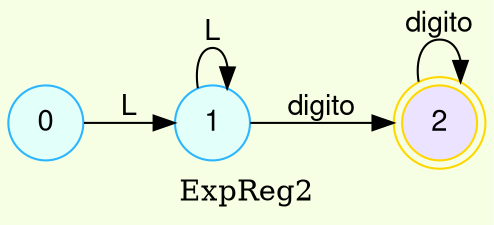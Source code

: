 digraph finite_state_machine {
	bgcolor = "#F6FFE3"
	node [fontname="Helvetica,Arial,sans-serif" ]
	edge [fontname="Helvetica,Arial,sans-serif"]
	rankdir=LR;
	node [shape = doublecircle, color = gold fillcolor="#EBE3FF" style =filled];2;
	node [shape = circle, color = "#2CB5FF" fillcolor="#E3FFFA" style =filled];

0->1[label = "L"];
1->1[label = "L"];
1->2[label = "digito"];
2->2[label = "digito"];
label= ExpReg2}